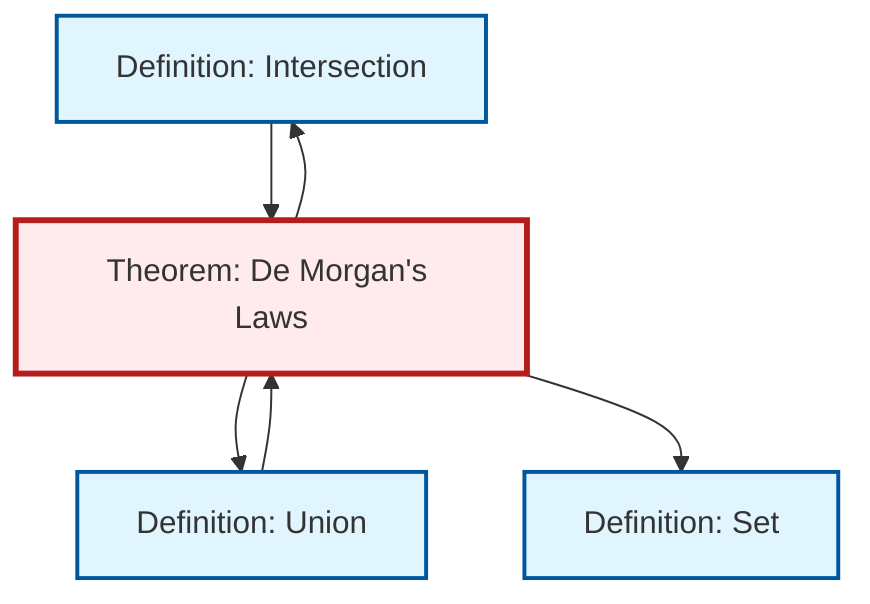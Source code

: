 graph TD
    classDef definition fill:#e1f5fe,stroke:#01579b,stroke-width:2px
    classDef theorem fill:#f3e5f5,stroke:#4a148c,stroke-width:2px
    classDef axiom fill:#fff3e0,stroke:#e65100,stroke-width:2px
    classDef example fill:#e8f5e9,stroke:#1b5e20,stroke-width:2px
    classDef current fill:#ffebee,stroke:#b71c1c,stroke-width:3px
    def-intersection["Definition: Intersection"]:::definition
    def-set["Definition: Set"]:::definition
    thm-de-morgan["Theorem: De Morgan's Laws"]:::theorem
    def-union["Definition: Union"]:::definition
    thm-de-morgan --> def-intersection
    def-intersection --> thm-de-morgan
    thm-de-morgan --> def-union
    def-union --> thm-de-morgan
    thm-de-morgan --> def-set
    class thm-de-morgan current